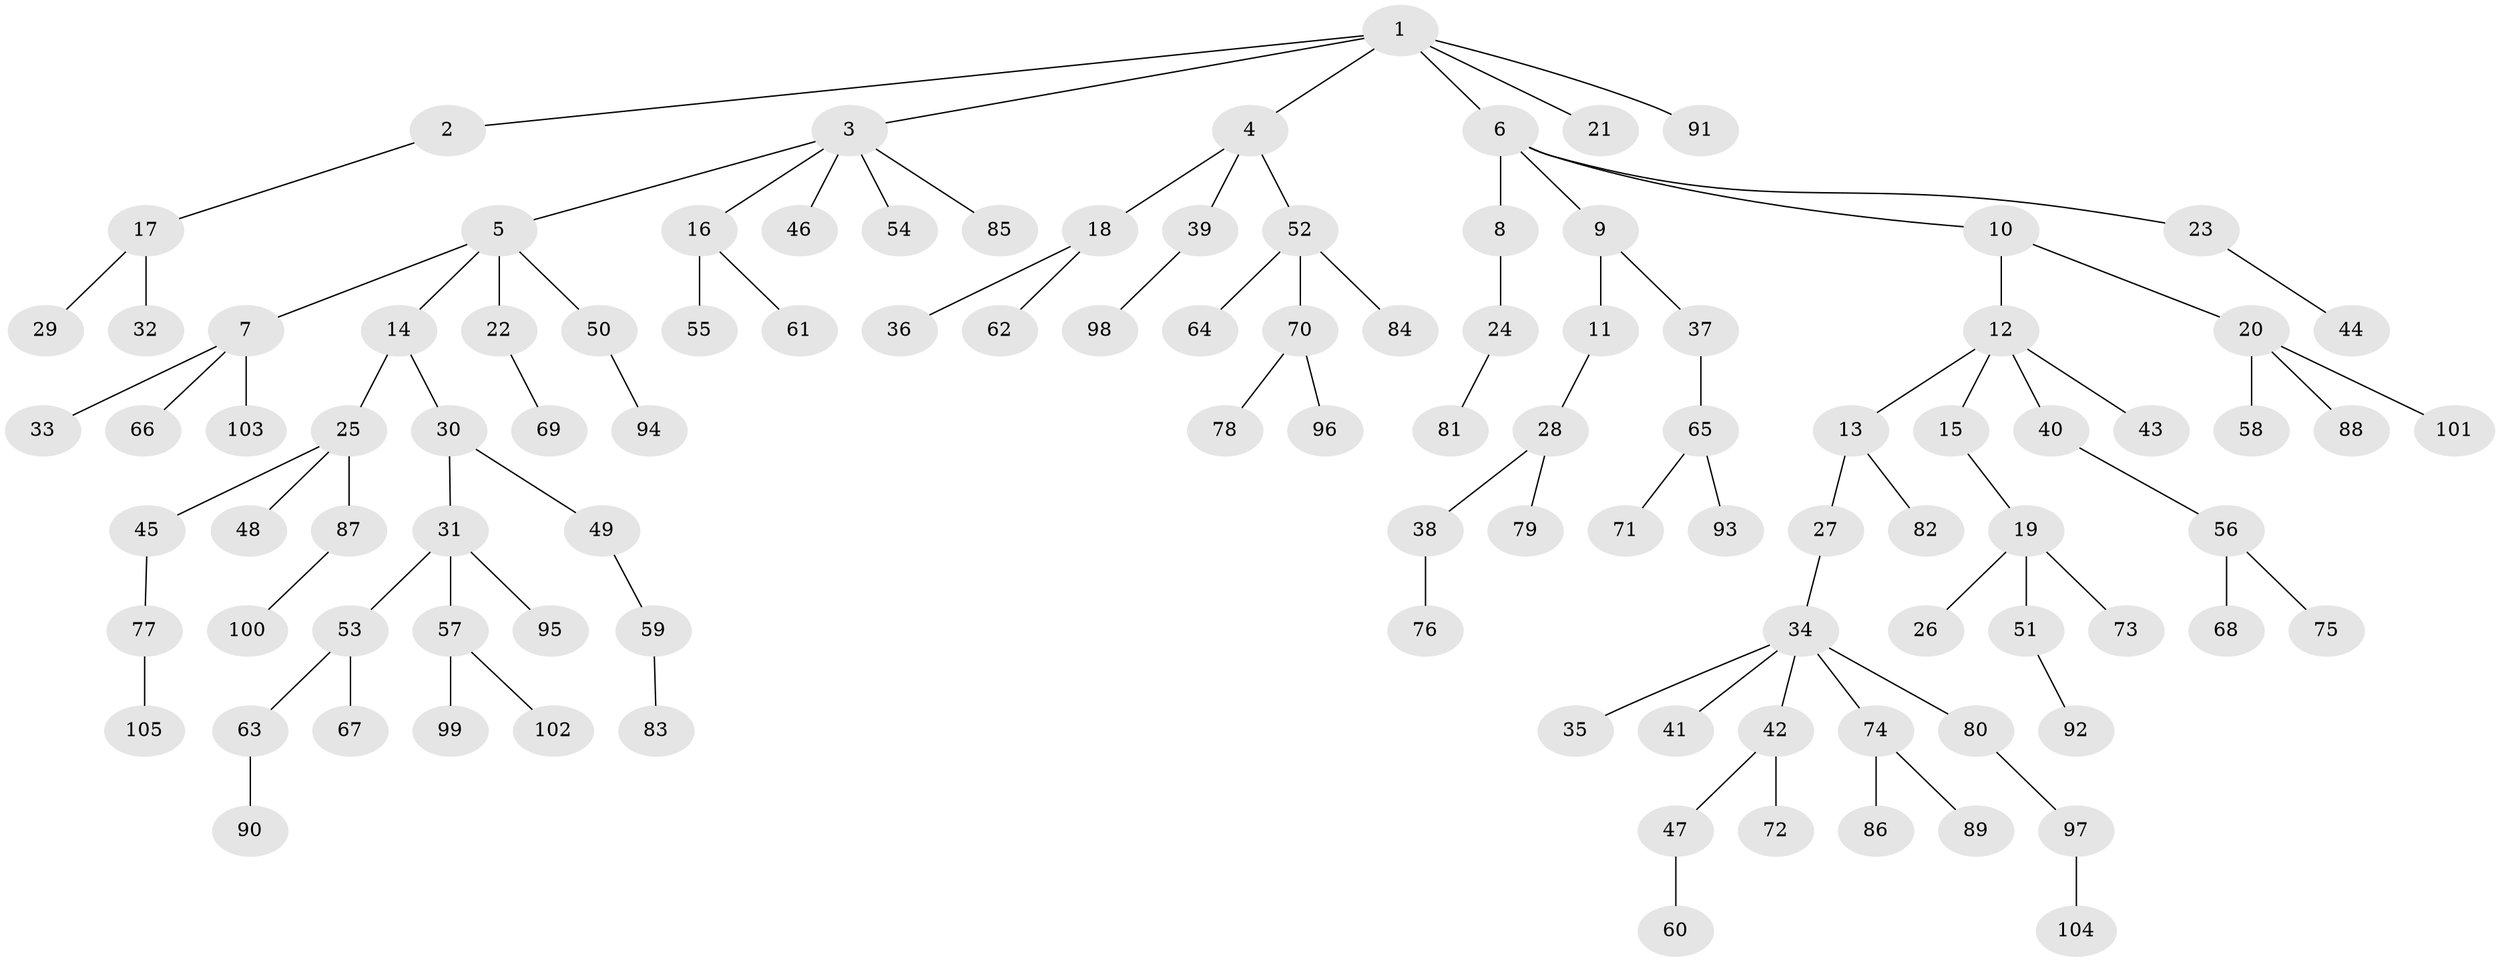 // coarse degree distribution, {4: 0.031746031746031744, 2: 0.1746031746031746, 1: 0.6507936507936508, 10: 0.015873015873015872, 5: 0.07936507936507936, 3: 0.015873015873015872, 8: 0.015873015873015872, 7: 0.015873015873015872}
// Generated by graph-tools (version 1.1) at 2025/56/03/04/25 21:56:17]
// undirected, 105 vertices, 104 edges
graph export_dot {
graph [start="1"]
  node [color=gray90,style=filled];
  1;
  2;
  3;
  4;
  5;
  6;
  7;
  8;
  9;
  10;
  11;
  12;
  13;
  14;
  15;
  16;
  17;
  18;
  19;
  20;
  21;
  22;
  23;
  24;
  25;
  26;
  27;
  28;
  29;
  30;
  31;
  32;
  33;
  34;
  35;
  36;
  37;
  38;
  39;
  40;
  41;
  42;
  43;
  44;
  45;
  46;
  47;
  48;
  49;
  50;
  51;
  52;
  53;
  54;
  55;
  56;
  57;
  58;
  59;
  60;
  61;
  62;
  63;
  64;
  65;
  66;
  67;
  68;
  69;
  70;
  71;
  72;
  73;
  74;
  75;
  76;
  77;
  78;
  79;
  80;
  81;
  82;
  83;
  84;
  85;
  86;
  87;
  88;
  89;
  90;
  91;
  92;
  93;
  94;
  95;
  96;
  97;
  98;
  99;
  100;
  101;
  102;
  103;
  104;
  105;
  1 -- 2;
  1 -- 3;
  1 -- 4;
  1 -- 6;
  1 -- 21;
  1 -- 91;
  2 -- 17;
  3 -- 5;
  3 -- 16;
  3 -- 46;
  3 -- 54;
  3 -- 85;
  4 -- 18;
  4 -- 39;
  4 -- 52;
  5 -- 7;
  5 -- 14;
  5 -- 22;
  5 -- 50;
  6 -- 8;
  6 -- 9;
  6 -- 10;
  6 -- 23;
  7 -- 33;
  7 -- 66;
  7 -- 103;
  8 -- 24;
  9 -- 11;
  9 -- 37;
  10 -- 12;
  10 -- 20;
  11 -- 28;
  12 -- 13;
  12 -- 15;
  12 -- 40;
  12 -- 43;
  13 -- 27;
  13 -- 82;
  14 -- 25;
  14 -- 30;
  15 -- 19;
  16 -- 55;
  16 -- 61;
  17 -- 29;
  17 -- 32;
  18 -- 36;
  18 -- 62;
  19 -- 26;
  19 -- 51;
  19 -- 73;
  20 -- 58;
  20 -- 88;
  20 -- 101;
  22 -- 69;
  23 -- 44;
  24 -- 81;
  25 -- 45;
  25 -- 48;
  25 -- 87;
  27 -- 34;
  28 -- 38;
  28 -- 79;
  30 -- 31;
  30 -- 49;
  31 -- 53;
  31 -- 57;
  31 -- 95;
  34 -- 35;
  34 -- 41;
  34 -- 42;
  34 -- 74;
  34 -- 80;
  37 -- 65;
  38 -- 76;
  39 -- 98;
  40 -- 56;
  42 -- 47;
  42 -- 72;
  45 -- 77;
  47 -- 60;
  49 -- 59;
  50 -- 94;
  51 -- 92;
  52 -- 64;
  52 -- 70;
  52 -- 84;
  53 -- 63;
  53 -- 67;
  56 -- 68;
  56 -- 75;
  57 -- 99;
  57 -- 102;
  59 -- 83;
  63 -- 90;
  65 -- 71;
  65 -- 93;
  70 -- 78;
  70 -- 96;
  74 -- 86;
  74 -- 89;
  77 -- 105;
  80 -- 97;
  87 -- 100;
  97 -- 104;
}
